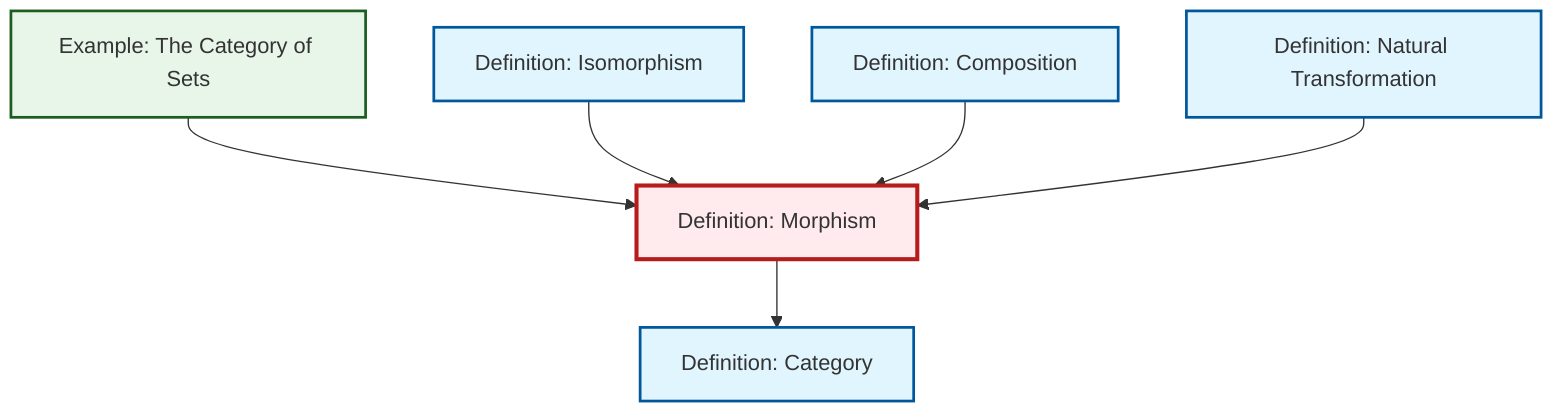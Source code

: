 graph TD
    classDef definition fill:#e1f5fe,stroke:#01579b,stroke-width:2px
    classDef theorem fill:#f3e5f5,stroke:#4a148c,stroke-width:2px
    classDef axiom fill:#fff3e0,stroke:#e65100,stroke-width:2px
    classDef example fill:#e8f5e9,stroke:#1b5e20,stroke-width:2px
    classDef current fill:#ffebee,stroke:#b71c1c,stroke-width:3px
    def-composition["Definition: Composition"]:::definition
    def-isomorphism["Definition: Isomorphism"]:::definition
    def-category["Definition: Category"]:::definition
    ex-set-category["Example: The Category of Sets"]:::example
    def-morphism["Definition: Morphism"]:::definition
    def-natural-transformation["Definition: Natural Transformation"]:::definition
    ex-set-category --> def-morphism
    def-morphism --> def-category
    def-isomorphism --> def-morphism
    def-composition --> def-morphism
    def-natural-transformation --> def-morphism
    class def-morphism current